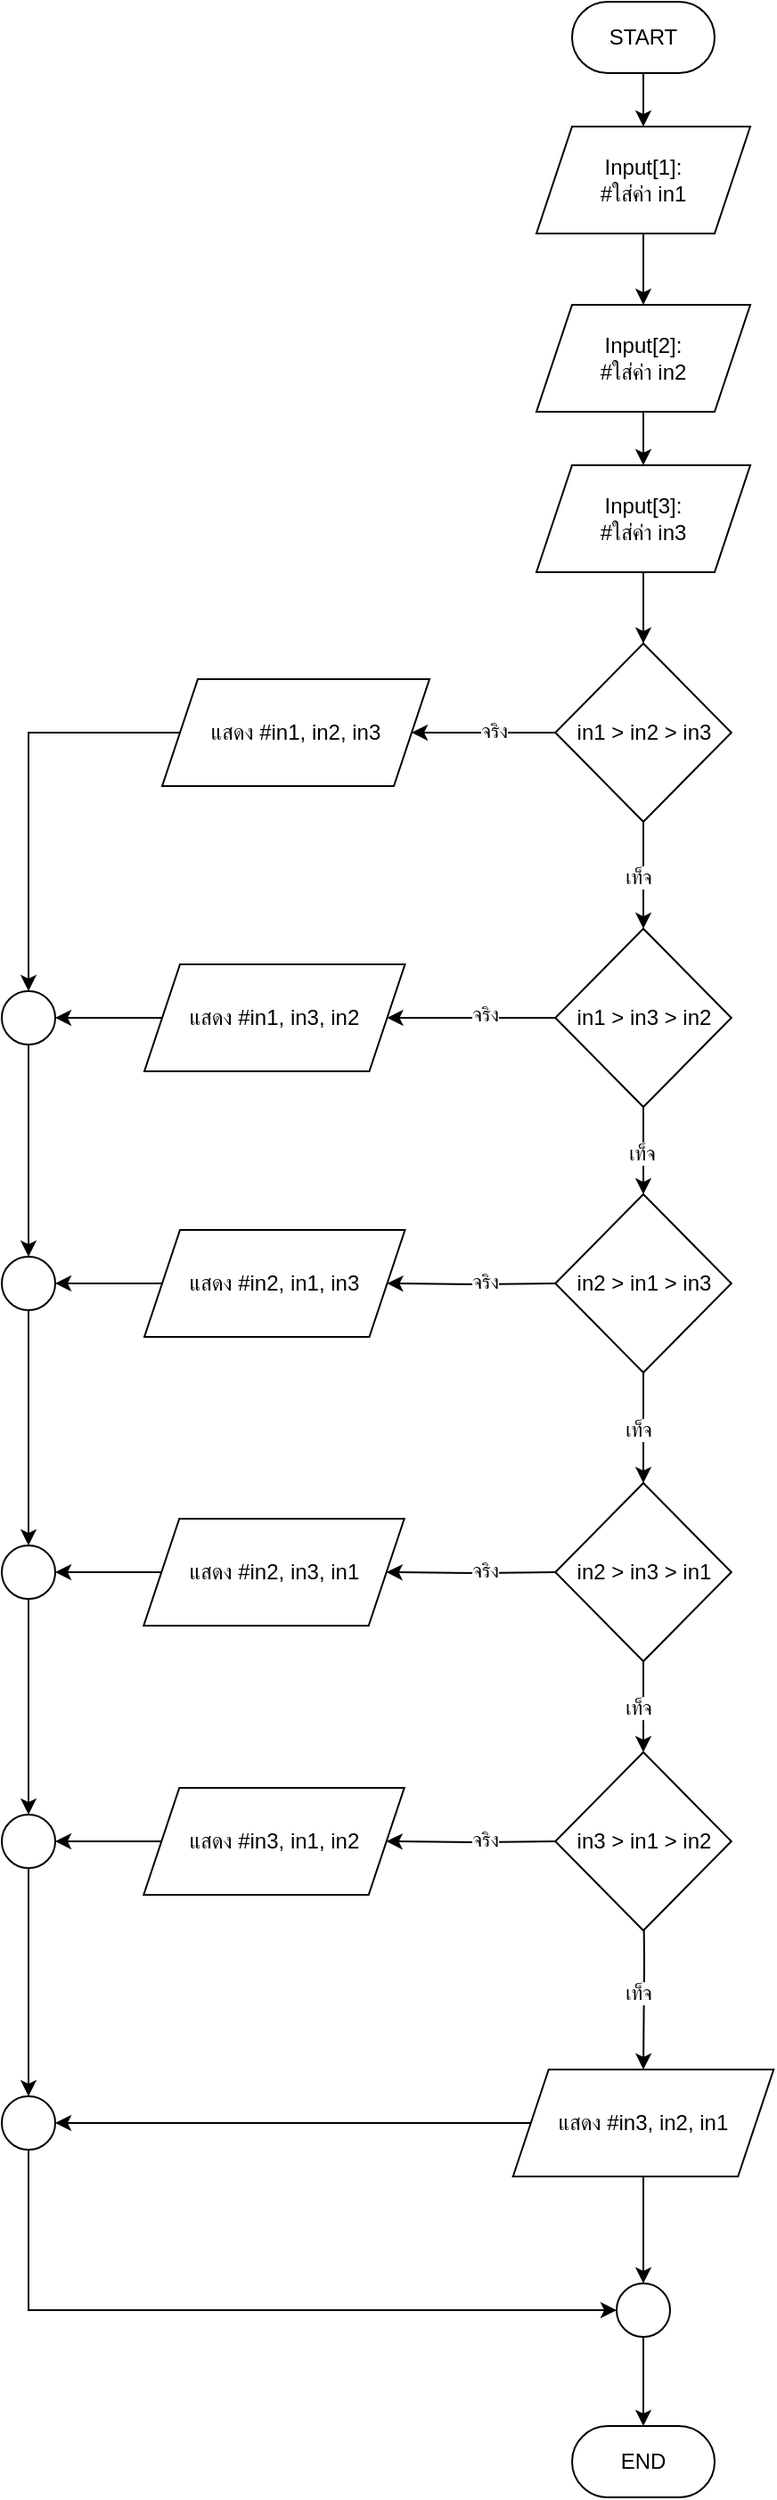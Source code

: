 <mxfile version="24.7.17">
  <diagram name="Page-1" id="x-mT5EQh0T3Ss9dIXb5d">
    <mxGraphModel dx="1114" dy="664" grid="1" gridSize="10" guides="1" tooltips="1" connect="1" arrows="1" fold="1" page="1" pageScale="1" pageWidth="850" pageHeight="1100" math="0" shadow="0">
      <root>
        <mxCell id="0" />
        <mxCell id="1" parent="0" />
        <mxCell id="imwzmS-e4HNx55mXUJK1-6" value="" style="edgeStyle=orthogonalEdgeStyle;rounded=0;orthogonalLoop=1;jettySize=auto;html=1;" parent="1" source="imwzmS-e4HNx55mXUJK1-2" target="imwzmS-e4HNx55mXUJK1-5" edge="1">
          <mxGeometry relative="1" as="geometry" />
        </mxCell>
        <mxCell id="imwzmS-e4HNx55mXUJK1-2" value="START" style="rounded=1;whiteSpace=wrap;html=1;arcSize=50;" parent="1" vertex="1">
          <mxGeometry x="360" y="20" width="80" height="40" as="geometry" />
        </mxCell>
        <mxCell id="imwzmS-e4HNx55mXUJK1-4" style="edgeStyle=orthogonalEdgeStyle;rounded=0;orthogonalLoop=1;jettySize=auto;html=1;exitX=0.5;exitY=1;exitDx=0;exitDy=0;" parent="1" edge="1">
          <mxGeometry relative="1" as="geometry">
            <mxPoint x="400" y="230" as="sourcePoint" />
            <mxPoint x="400" y="230" as="targetPoint" />
          </mxGeometry>
        </mxCell>
        <mxCell id="imwzmS-e4HNx55mXUJK1-10" value="" style="edgeStyle=orthogonalEdgeStyle;rounded=0;orthogonalLoop=1;jettySize=auto;html=1;" parent="1" source="imwzmS-e4HNx55mXUJK1-5" target="imwzmS-e4HNx55mXUJK1-8" edge="1">
          <mxGeometry relative="1" as="geometry" />
        </mxCell>
        <mxCell id="imwzmS-e4HNx55mXUJK1-5" value="Input[1]:&lt;div&gt;#ใส่ค่า in1&lt;/div&gt;" style="shape=parallelogram;perimeter=parallelogramPerimeter;whiteSpace=wrap;html=1;fixedSize=1;" parent="1" vertex="1">
          <mxGeometry x="340" y="90" width="120" height="60" as="geometry" />
        </mxCell>
        <mxCell id="imwzmS-e4HNx55mXUJK1-11" value="" style="edgeStyle=orthogonalEdgeStyle;rounded=0;orthogonalLoop=1;jettySize=auto;html=1;" parent="1" source="imwzmS-e4HNx55mXUJK1-8" target="imwzmS-e4HNx55mXUJK1-9" edge="1">
          <mxGeometry relative="1" as="geometry" />
        </mxCell>
        <mxCell id="imwzmS-e4HNx55mXUJK1-8" value="Input[2]:&lt;div&gt;#ใส่ค่า in2&lt;/div&gt;" style="shape=parallelogram;perimeter=parallelogramPerimeter;whiteSpace=wrap;html=1;fixedSize=1;" parent="1" vertex="1">
          <mxGeometry x="340" y="190" width="120" height="60" as="geometry" />
        </mxCell>
        <mxCell id="imwzmS-e4HNx55mXUJK1-13" value="" style="edgeStyle=orthogonalEdgeStyle;rounded=0;orthogonalLoop=1;jettySize=auto;html=1;" parent="1" source="imwzmS-e4HNx55mXUJK1-9" target="imwzmS-e4HNx55mXUJK1-12" edge="1">
          <mxGeometry relative="1" as="geometry" />
        </mxCell>
        <mxCell id="imwzmS-e4HNx55mXUJK1-9" value="Input[3]:&lt;div&gt;#ใส่ค่า in3&lt;/div&gt;" style="shape=parallelogram;perimeter=parallelogramPerimeter;whiteSpace=wrap;html=1;fixedSize=1;" parent="1" vertex="1">
          <mxGeometry x="340" y="280" width="120" height="60" as="geometry" />
        </mxCell>
        <mxCell id="imwzmS-e4HNx55mXUJK1-46" value="" style="edgeStyle=orthogonalEdgeStyle;rounded=0;orthogonalLoop=1;jettySize=auto;html=1;" parent="1" source="imwzmS-e4HNx55mXUJK1-12" target="imwzmS-e4HNx55mXUJK1-45" edge="1">
          <mxGeometry relative="1" as="geometry" />
        </mxCell>
        <mxCell id="imwzmS-e4HNx55mXUJK1-52" value="เท็จ" style="edgeLabel;html=1;align=center;verticalAlign=middle;resizable=0;points=[];" parent="imwzmS-e4HNx55mXUJK1-46" vertex="1" connectable="0">
          <mxGeometry x="0.011" y="-3" relative="1" as="geometry">
            <mxPoint as="offset" />
          </mxGeometry>
        </mxCell>
        <mxCell id="imwzmS-e4HNx55mXUJK1-47" value="" style="edgeStyle=orthogonalEdgeStyle;rounded=0;orthogonalLoop=1;jettySize=auto;html=1;" parent="1" source="imwzmS-e4HNx55mXUJK1-12" target="imwzmS-e4HNx55mXUJK1-38" edge="1">
          <mxGeometry relative="1" as="geometry" />
        </mxCell>
        <mxCell id="imwzmS-e4HNx55mXUJK1-53" value="จริง" style="edgeLabel;html=1;align=center;verticalAlign=middle;resizable=0;points=[];" parent="imwzmS-e4HNx55mXUJK1-47" vertex="1" connectable="0">
          <mxGeometry x="-0.145" y="-1" relative="1" as="geometry">
            <mxPoint as="offset" />
          </mxGeometry>
        </mxCell>
        <mxCell id="imwzmS-e4HNx55mXUJK1-12" value="in1 &amp;gt; in2 &amp;gt; in3" style="rhombus;whiteSpace=wrap;html=1;" parent="1" vertex="1">
          <mxGeometry x="350.63" y="380" width="98.75" height="100" as="geometry" />
        </mxCell>
        <mxCell id="imwzmS-e4HNx55mXUJK1-93" value="" style="edgeStyle=orthogonalEdgeStyle;rounded=0;orthogonalLoop=1;jettySize=auto;html=1;" parent="1" source="imwzmS-e4HNx55mXUJK1-38" target="imwzmS-e4HNx55mXUJK1-92" edge="1">
          <mxGeometry relative="1" as="geometry" />
        </mxCell>
        <mxCell id="imwzmS-e4HNx55mXUJK1-38" value="แสดง #in1, in2, in3" style="shape=parallelogram;perimeter=parallelogramPerimeter;whiteSpace=wrap;html=1;fixedSize=1;" parent="1" vertex="1">
          <mxGeometry x="130" y="400" width="150" height="60" as="geometry" />
        </mxCell>
        <mxCell id="imwzmS-e4HNx55mXUJK1-51" value="" style="edgeStyle=orthogonalEdgeStyle;rounded=0;orthogonalLoop=1;jettySize=auto;html=1;" parent="1" source="imwzmS-e4HNx55mXUJK1-45" target="imwzmS-e4HNx55mXUJK1-50" edge="1">
          <mxGeometry relative="1" as="geometry" />
        </mxCell>
        <mxCell id="imwzmS-e4HNx55mXUJK1-54" value="จริง" style="edgeLabel;html=1;align=center;verticalAlign=middle;resizable=0;points=[];" parent="imwzmS-e4HNx55mXUJK1-51" vertex="1" connectable="0">
          <mxGeometry x="-0.16" y="-2" relative="1" as="geometry">
            <mxPoint as="offset" />
          </mxGeometry>
        </mxCell>
        <mxCell id="imwzmS-e4HNx55mXUJK1-62" value="" style="edgeStyle=orthogonalEdgeStyle;rounded=0;orthogonalLoop=1;jettySize=auto;html=1;" parent="1" source="imwzmS-e4HNx55mXUJK1-45" target="imwzmS-e4HNx55mXUJK1-61" edge="1">
          <mxGeometry relative="1" as="geometry" />
        </mxCell>
        <mxCell id="imwzmS-e4HNx55mXUJK1-83" value="เท็จ" style="edgeLabel;html=1;align=center;verticalAlign=middle;resizable=0;points=[];" parent="imwzmS-e4HNx55mXUJK1-62" vertex="1" connectable="0">
          <mxGeometry x="0.067" y="-1" relative="1" as="geometry">
            <mxPoint as="offset" />
          </mxGeometry>
        </mxCell>
        <mxCell id="imwzmS-e4HNx55mXUJK1-45" value="in1 &amp;gt; in3 &amp;gt; in2" style="rhombus;whiteSpace=wrap;html=1;" parent="1" vertex="1">
          <mxGeometry x="350.62" y="540" width="98.75" height="100" as="geometry" />
        </mxCell>
        <mxCell id="imwzmS-e4HNx55mXUJK1-94" value="" style="edgeStyle=orthogonalEdgeStyle;rounded=0;orthogonalLoop=1;jettySize=auto;html=1;" parent="1" source="imwzmS-e4HNx55mXUJK1-50" target="imwzmS-e4HNx55mXUJK1-92" edge="1">
          <mxGeometry relative="1" as="geometry" />
        </mxCell>
        <mxCell id="imwzmS-e4HNx55mXUJK1-50" value="แสดง #&lt;span style=&quot;background-color: initial;&quot;&gt;in1, in3, in2&lt;/span&gt;" style="shape=parallelogram;perimeter=parallelogramPerimeter;whiteSpace=wrap;html=1;fixedSize=1;" parent="1" vertex="1">
          <mxGeometry x="120" y="560" width="146.24" height="60" as="geometry" />
        </mxCell>
        <mxCell id="imwzmS-e4HNx55mXUJK1-59" value="" style="edgeStyle=orthogonalEdgeStyle;rounded=0;orthogonalLoop=1;jettySize=auto;html=1;entryX=0.5;entryY=0;entryDx=0;entryDy=0;" parent="1" source="imwzmS-e4HNx55mXUJK1-61" target="imwzmS-e4HNx55mXUJK1-65" edge="1">
          <mxGeometry relative="1" as="geometry">
            <mxPoint x="400" y="850" as="targetPoint" />
          </mxGeometry>
        </mxCell>
        <mxCell id="imwzmS-e4HNx55mXUJK1-60" value="เท็จ" style="edgeLabel;html=1;align=center;verticalAlign=middle;resizable=0;points=[];" parent="imwzmS-e4HNx55mXUJK1-59" vertex="1" connectable="0">
          <mxGeometry x="0.011" y="-3" relative="1" as="geometry">
            <mxPoint as="offset" />
          </mxGeometry>
        </mxCell>
        <mxCell id="imwzmS-e4HNx55mXUJK1-61" value="&lt;div&gt;&lt;span style=&quot;background-color: initial;&quot;&gt;in2 &amp;gt; in1 &amp;gt; in3&lt;/span&gt;&lt;br&gt;&lt;/div&gt;" style="rhombus;whiteSpace=wrap;html=1;" parent="1" vertex="1">
          <mxGeometry x="350.63" y="689" width="98.75" height="100" as="geometry" />
        </mxCell>
        <mxCell id="imwzmS-e4HNx55mXUJK1-63" value="" style="edgeStyle=orthogonalEdgeStyle;rounded=0;orthogonalLoop=1;jettySize=auto;html=1;entryX=0.5;entryY=0;entryDx=0;entryDy=0;" parent="1" source="imwzmS-e4HNx55mXUJK1-65" target="imwzmS-e4HNx55mXUJK1-68" edge="1">
          <mxGeometry relative="1" as="geometry">
            <mxPoint x="400" y="1040" as="targetPoint" />
          </mxGeometry>
        </mxCell>
        <mxCell id="imwzmS-e4HNx55mXUJK1-64" value="เท็จ" style="edgeLabel;html=1;align=center;verticalAlign=middle;resizable=0;points=[];" parent="imwzmS-e4HNx55mXUJK1-63" vertex="1" connectable="0">
          <mxGeometry x="0.011" y="-3" relative="1" as="geometry">
            <mxPoint as="offset" />
          </mxGeometry>
        </mxCell>
        <mxCell id="imwzmS-e4HNx55mXUJK1-65" value="&lt;div&gt;&lt;span style=&quot;background-color: initial;&quot;&gt;in2 &amp;gt; in3 &amp;gt; in1&lt;/span&gt;&lt;br&gt;&lt;/div&gt;" style="rhombus;whiteSpace=wrap;html=1;" parent="1" vertex="1">
          <mxGeometry x="350.63" y="851" width="98.75" height="100" as="geometry" />
        </mxCell>
        <mxCell id="imwzmS-e4HNx55mXUJK1-66" value="" style="edgeStyle=orthogonalEdgeStyle;rounded=0;orthogonalLoop=1;jettySize=auto;html=1;entryX=0.5;entryY=0;entryDx=0;entryDy=0;" parent="1" target="imwzmS-e4HNx55mXUJK1-82" edge="1">
          <mxGeometry relative="1" as="geometry">
            <mxPoint x="400" y="1169" as="targetPoint" />
            <mxPoint x="400" y="1060.995" as="sourcePoint" />
          </mxGeometry>
        </mxCell>
        <mxCell id="imwzmS-e4HNx55mXUJK1-67" value="เท็จ" style="edgeLabel;html=1;align=center;verticalAlign=middle;resizable=0;points=[];" parent="imwzmS-e4HNx55mXUJK1-66" vertex="1" connectable="0">
          <mxGeometry x="0.011" y="-3" relative="1" as="geometry">
            <mxPoint y="16" as="offset" />
          </mxGeometry>
        </mxCell>
        <mxCell id="imwzmS-e4HNx55mXUJK1-68" value="in3 &amp;gt; in1 &amp;gt; in2" style="rhombus;whiteSpace=wrap;html=1;" parent="1" vertex="1">
          <mxGeometry x="350.63" y="1002" width="98.75" height="100" as="geometry" />
        </mxCell>
        <mxCell id="imwzmS-e4HNx55mXUJK1-73" value="" style="edgeStyle=orthogonalEdgeStyle;rounded=0;orthogonalLoop=1;jettySize=auto;html=1;" parent="1" target="imwzmS-e4HNx55mXUJK1-75" edge="1">
          <mxGeometry relative="1" as="geometry">
            <mxPoint x="351" y="739" as="sourcePoint" />
          </mxGeometry>
        </mxCell>
        <mxCell id="imwzmS-e4HNx55mXUJK1-74" value="จริง" style="edgeLabel;html=1;align=center;verticalAlign=middle;resizable=0;points=[];" parent="imwzmS-e4HNx55mXUJK1-73" vertex="1" connectable="0">
          <mxGeometry x="-0.16" y="-2" relative="1" as="geometry">
            <mxPoint as="offset" />
          </mxGeometry>
        </mxCell>
        <mxCell id="imwzmS-e4HNx55mXUJK1-106" value="" style="edgeStyle=orthogonalEdgeStyle;rounded=0;orthogonalLoop=1;jettySize=auto;html=1;" parent="1" source="imwzmS-e4HNx55mXUJK1-75" target="imwzmS-e4HNx55mXUJK1-95" edge="1">
          <mxGeometry relative="1" as="geometry" />
        </mxCell>
        <mxCell id="imwzmS-e4HNx55mXUJK1-75" value="แสดง #in2, in1, in3" style="shape=parallelogram;perimeter=parallelogramPerimeter;whiteSpace=wrap;html=1;fixedSize=1;" parent="1" vertex="1">
          <mxGeometry x="120" y="709" width="146.24" height="60" as="geometry" />
        </mxCell>
        <mxCell id="imwzmS-e4HNx55mXUJK1-76" value="" style="edgeStyle=orthogonalEdgeStyle;rounded=0;orthogonalLoop=1;jettySize=auto;html=1;" parent="1" target="imwzmS-e4HNx55mXUJK1-78" edge="1">
          <mxGeometry relative="1" as="geometry">
            <mxPoint x="350.62" y="901" as="sourcePoint" />
          </mxGeometry>
        </mxCell>
        <mxCell id="imwzmS-e4HNx55mXUJK1-77" value="จริง" style="edgeLabel;html=1;align=center;verticalAlign=middle;resizable=0;points=[];" parent="imwzmS-e4HNx55mXUJK1-76" vertex="1" connectable="0">
          <mxGeometry x="-0.16" y="-2" relative="1" as="geometry">
            <mxPoint as="offset" />
          </mxGeometry>
        </mxCell>
        <mxCell id="imwzmS-e4HNx55mXUJK1-105" value="" style="edgeStyle=orthogonalEdgeStyle;rounded=0;orthogonalLoop=1;jettySize=auto;html=1;" parent="1" source="imwzmS-e4HNx55mXUJK1-78" target="imwzmS-e4HNx55mXUJK1-97" edge="1">
          <mxGeometry relative="1" as="geometry" />
        </mxCell>
        <mxCell id="imwzmS-e4HNx55mXUJK1-78" value="แสดง #&lt;span style=&quot;background-color: initial;&quot;&gt;in2, in3, in1&lt;/span&gt;" style="shape=parallelogram;perimeter=parallelogramPerimeter;whiteSpace=wrap;html=1;fixedSize=1;" parent="1" vertex="1">
          <mxGeometry x="119.62" y="871" width="146.24" height="60" as="geometry" />
        </mxCell>
        <mxCell id="imwzmS-e4HNx55mXUJK1-79" value="" style="edgeStyle=orthogonalEdgeStyle;rounded=0;orthogonalLoop=1;jettySize=auto;html=1;" parent="1" target="imwzmS-e4HNx55mXUJK1-81" edge="1">
          <mxGeometry relative="1" as="geometry">
            <mxPoint x="350.62" y="1052" as="sourcePoint" />
          </mxGeometry>
        </mxCell>
        <mxCell id="imwzmS-e4HNx55mXUJK1-80" value="จริง" style="edgeLabel;html=1;align=center;verticalAlign=middle;resizable=0;points=[];" parent="imwzmS-e4HNx55mXUJK1-79" vertex="1" connectable="0">
          <mxGeometry x="-0.16" y="-2" relative="1" as="geometry">
            <mxPoint as="offset" />
          </mxGeometry>
        </mxCell>
        <mxCell id="imwzmS-e4HNx55mXUJK1-104" value="" style="edgeStyle=orthogonalEdgeStyle;rounded=0;orthogonalLoop=1;jettySize=auto;html=1;" parent="1" source="imwzmS-e4HNx55mXUJK1-81" target="imwzmS-e4HNx55mXUJK1-99" edge="1">
          <mxGeometry relative="1" as="geometry" />
        </mxCell>
        <mxCell id="imwzmS-e4HNx55mXUJK1-81" value="แสดง #in3, in1, in2" style="shape=parallelogram;perimeter=parallelogramPerimeter;whiteSpace=wrap;html=1;fixedSize=1;" parent="1" vertex="1">
          <mxGeometry x="119.62" y="1022" width="146.24" height="60" as="geometry" />
        </mxCell>
        <mxCell id="imwzmS-e4HNx55mXUJK1-103" style="edgeStyle=orthogonalEdgeStyle;rounded=0;orthogonalLoop=1;jettySize=auto;html=1;entryX=1;entryY=0.5;entryDx=0;entryDy=0;" parent="1" source="imwzmS-e4HNx55mXUJK1-82" target="imwzmS-e4HNx55mXUJK1-101" edge="1">
          <mxGeometry relative="1" as="geometry" />
        </mxCell>
        <mxCell id="imwzmS-e4HNx55mXUJK1-108" value="" style="edgeStyle=orthogonalEdgeStyle;rounded=0;orthogonalLoop=1;jettySize=auto;html=1;" parent="1" source="imwzmS-e4HNx55mXUJK1-82" target="imwzmS-e4HNx55mXUJK1-88" edge="1">
          <mxGeometry relative="1" as="geometry" />
        </mxCell>
        <mxCell id="imwzmS-e4HNx55mXUJK1-82" value="&lt;div style=&quot;text-align: start;&quot;&gt;&lt;span style=&quot;background-color: initial;&quot;&gt;แสดง #&lt;/span&gt;&lt;span style=&quot;background-color: initial; text-align: center;&quot;&gt;in3, in2, in1&lt;/span&gt;&lt;span style=&quot;background-color: initial; text-wrap: nowrap; color: rgba(0, 0, 0, 0); font-family: monospace; font-size: 0px;&quot;&gt;%3CmxGraphModel%3E%3Croot%3E%3CmxCell%20id%3D%220%22%2F%3E%3CmxCell%20id%3D%221%22%20parent%3D%220%22%2F%3E%3CmxCell%20id%3D%222%22%20value%3D%22%E0%B9%81%E0%B8%AA%E0%B8%94%E0%B8%87%20%23in3%2C%20in1%2C%20in2%22%20style%3D%22shape%3Dparallelogram%3Bperimeter%3DparallelogramPerimeter%3BwhiteSpace%3Dwrap%3Bhtml%3D1%3BfixedSize%3D1%3B%22%20vertex%3D%221%22%20parent%3D%221%22%3E%3CmxGeometry%20x%3D%22119.62%22%20y%3D%221022%22%20width%3D%22146.24%22%20height%3D%2260%22%20as%3D%22geometry%22%2F%3E%3C%2FmxCell%3E%3C%2Froot%3E%3C%2FmxGraphModel%3E&lt;/span&gt;&lt;span style=&quot;background-color: initial; text-wrap: nowrap; font-size: 0px;&quot;&gt;&lt;font face=&quot;monospace&quot; color=&quot;rgba(0, 0, 0, 0)&quot;&gt;in3, in2, in1&lt;/font&gt;&lt;/span&gt;&lt;/div&gt;" style="shape=parallelogram;perimeter=parallelogramPerimeter;whiteSpace=wrap;html=1;fixedSize=1;" parent="1" vertex="1">
          <mxGeometry x="326.88" y="1180" width="146.24" height="60" as="geometry" />
        </mxCell>
        <mxCell id="imwzmS-e4HNx55mXUJK1-86" value="END" style="rounded=1;whiteSpace=wrap;html=1;arcSize=50;" parent="1" vertex="1">
          <mxGeometry x="360.01" y="1380" width="80" height="40" as="geometry" />
        </mxCell>
        <mxCell id="imwzmS-e4HNx55mXUJK1-109" value="" style="edgeStyle=orthogonalEdgeStyle;rounded=0;orthogonalLoop=1;jettySize=auto;html=1;" parent="1" source="imwzmS-e4HNx55mXUJK1-88" target="imwzmS-e4HNx55mXUJK1-86" edge="1">
          <mxGeometry relative="1" as="geometry" />
        </mxCell>
        <mxCell id="imwzmS-e4HNx55mXUJK1-88" value="" style="ellipse;whiteSpace=wrap;html=1;aspect=fixed;" parent="1" vertex="1">
          <mxGeometry x="385" y="1300" width="30" height="30" as="geometry" />
        </mxCell>
        <mxCell id="imwzmS-e4HNx55mXUJK1-96" value="" style="edgeStyle=orthogonalEdgeStyle;rounded=0;orthogonalLoop=1;jettySize=auto;html=1;" parent="1" source="imwzmS-e4HNx55mXUJK1-92" target="imwzmS-e4HNx55mXUJK1-95" edge="1">
          <mxGeometry relative="1" as="geometry" />
        </mxCell>
        <mxCell id="imwzmS-e4HNx55mXUJK1-92" value="" style="ellipse;whiteSpace=wrap;html=1;" parent="1" vertex="1">
          <mxGeometry x="40" y="575" width="30" height="30" as="geometry" />
        </mxCell>
        <mxCell id="imwzmS-e4HNx55mXUJK1-98" value="" style="edgeStyle=orthogonalEdgeStyle;rounded=0;orthogonalLoop=1;jettySize=auto;html=1;" parent="1" source="imwzmS-e4HNx55mXUJK1-95" target="imwzmS-e4HNx55mXUJK1-97" edge="1">
          <mxGeometry relative="1" as="geometry" />
        </mxCell>
        <mxCell id="imwzmS-e4HNx55mXUJK1-95" value="" style="ellipse;whiteSpace=wrap;html=1;" parent="1" vertex="1">
          <mxGeometry x="40" y="724" width="30" height="30" as="geometry" />
        </mxCell>
        <mxCell id="imwzmS-e4HNx55mXUJK1-100" value="" style="edgeStyle=orthogonalEdgeStyle;rounded=0;orthogonalLoop=1;jettySize=auto;html=1;" parent="1" source="imwzmS-e4HNx55mXUJK1-97" target="imwzmS-e4HNx55mXUJK1-99" edge="1">
          <mxGeometry relative="1" as="geometry" />
        </mxCell>
        <mxCell id="imwzmS-e4HNx55mXUJK1-97" value="" style="ellipse;whiteSpace=wrap;html=1;" parent="1" vertex="1">
          <mxGeometry x="40" y="886" width="30" height="30" as="geometry" />
        </mxCell>
        <mxCell id="imwzmS-e4HNx55mXUJK1-102" value="" style="edgeStyle=orthogonalEdgeStyle;rounded=0;orthogonalLoop=1;jettySize=auto;html=1;" parent="1" source="imwzmS-e4HNx55mXUJK1-99" target="imwzmS-e4HNx55mXUJK1-101" edge="1">
          <mxGeometry relative="1" as="geometry" />
        </mxCell>
        <mxCell id="imwzmS-e4HNx55mXUJK1-99" value="" style="ellipse;whiteSpace=wrap;html=1;" parent="1" vertex="1">
          <mxGeometry x="40" y="1037" width="30" height="30" as="geometry" />
        </mxCell>
        <mxCell id="imwzmS-e4HNx55mXUJK1-107" style="edgeStyle=orthogonalEdgeStyle;rounded=0;orthogonalLoop=1;jettySize=auto;html=1;entryX=0;entryY=0.5;entryDx=0;entryDy=0;" parent="1" source="imwzmS-e4HNx55mXUJK1-101" target="imwzmS-e4HNx55mXUJK1-88" edge="1">
          <mxGeometry relative="1" as="geometry">
            <Array as="points">
              <mxPoint x="55" y="1315" />
            </Array>
          </mxGeometry>
        </mxCell>
        <mxCell id="imwzmS-e4HNx55mXUJK1-101" value="" style="ellipse;whiteSpace=wrap;html=1;" parent="1" vertex="1">
          <mxGeometry x="40" y="1195" width="30" height="30" as="geometry" />
        </mxCell>
      </root>
    </mxGraphModel>
  </diagram>
</mxfile>
